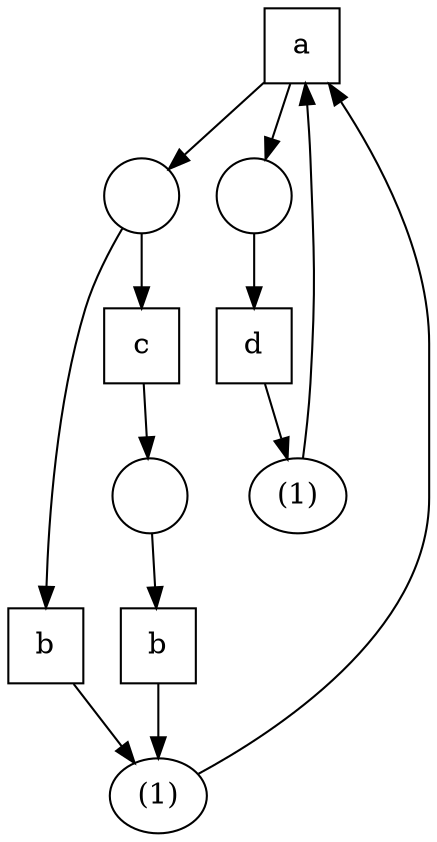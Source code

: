 digraph G {
    node [width=0.5];
xa4dea8 [label="a",shape=box]
xa4dc98 [label="b",shape=box]
xa4dfb0 [label="b",shape=box]
xa4e008 [label="c",shape=box]
xa4e060 [label="d",shape=box]
xa4e168 [label="(1)"]
xa557d0 [label="(1)"]
xa55e00 [label=""]
xa55510 [label=""]
xa55bf0 [label=""]
xa4e168 -> xa4dea8 
xa4e060 -> xa4e168 
xa557d0 -> xa4dea8 
xa4dc98 -> xa557d0 
xa4dfb0 -> xa557d0 
xa55e00 -> xa4dc98 
xa4e008 -> xa55e00 
xa4dea8 -> xa55510 
xa55510 -> xa4dfb0 
xa55510 -> xa4e008 
xa4dea8 -> xa55bf0 
xa55bf0 -> xa4e060 
}
